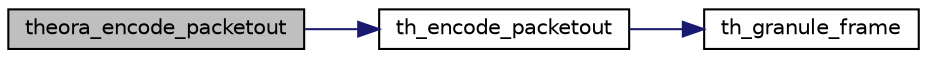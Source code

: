 digraph "theora_encode_packetout"
{
  edge [fontname="Helvetica",fontsize="10",labelfontname="Helvetica",labelfontsize="10"];
  node [fontname="Helvetica",fontsize="10",shape=record];
  rankdir="LR";
  Node1 [label="theora_encode_packetout",height=0.2,width=0.4,color="black", fillcolor="grey75", style="filled", fontcolor="black"];
  Node1 -> Node2 [color="midnightblue",fontsize="10",style="solid",fontname="Helvetica"];
  Node2 [label="th_encode_packetout",height=0.2,width=0.4,color="black", fillcolor="white", style="filled",URL="$group__encfuncs.html#ga96d8ac1dda53187455352f99bbb5b04b"];
  Node2 -> Node3 [color="midnightblue",fontsize="10",style="solid",fontname="Helvetica"];
  Node3 [label="th_granule_frame",height=0.2,width=0.4,color="black", fillcolor="white", style="filled",URL="$group__basefuncs.html#ga95b10e76fc4c05d0240ea2dfd9fd62bd"];
}
